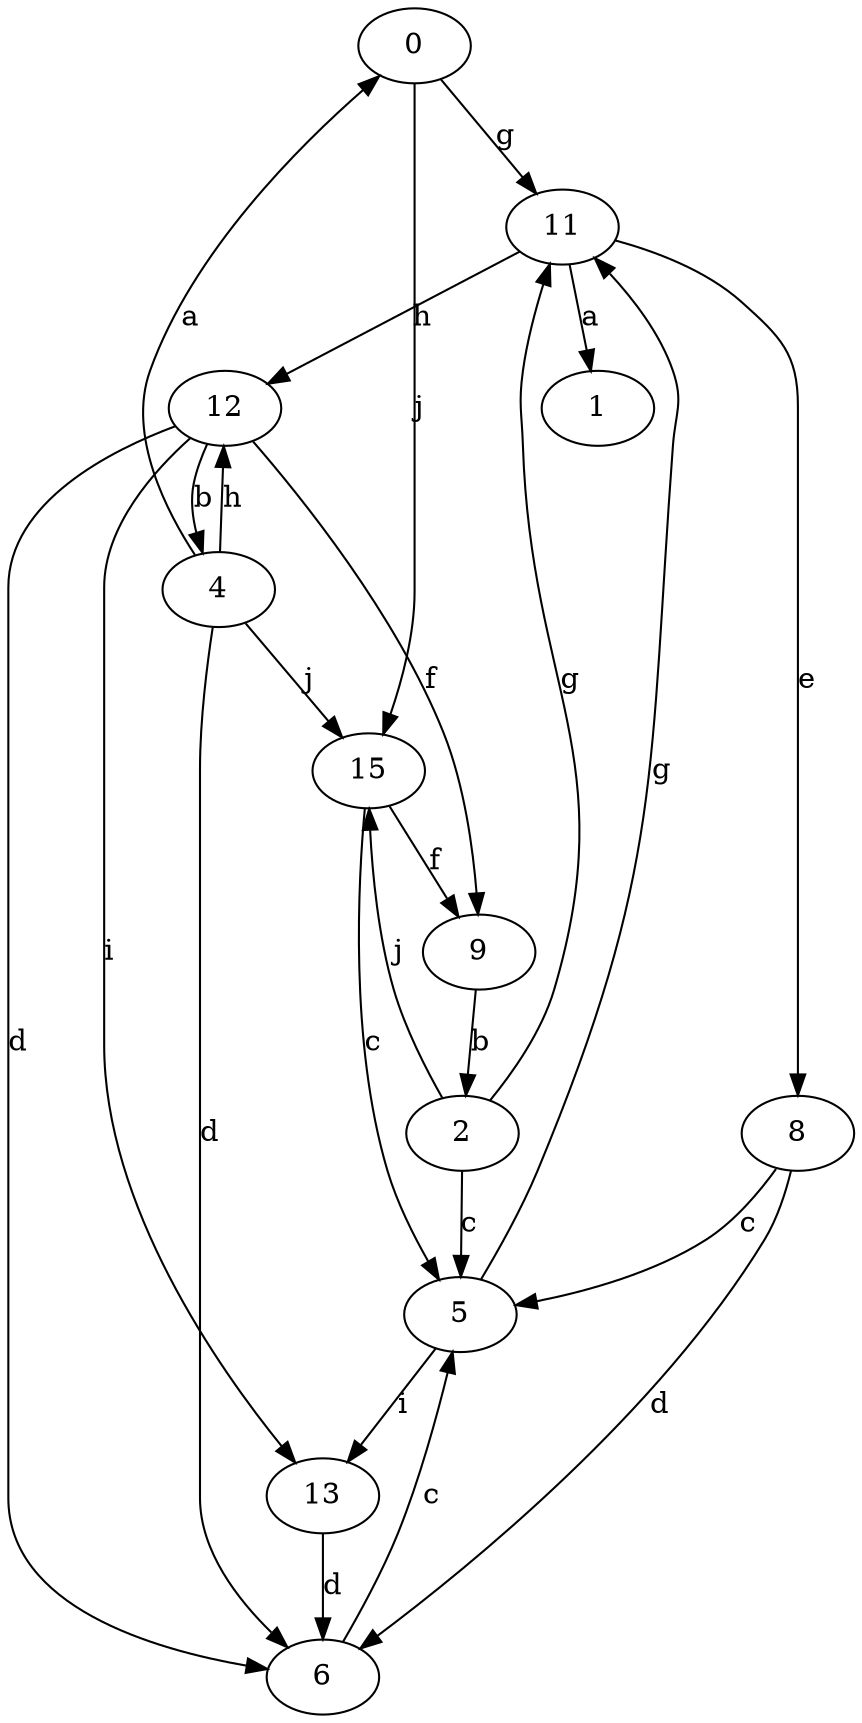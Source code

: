 strict digraph  {
0;
1;
2;
4;
5;
6;
8;
9;
11;
12;
13;
15;
0 -> 11  [label=g];
0 -> 15  [label=j];
2 -> 5  [label=c];
2 -> 11  [label=g];
2 -> 15  [label=j];
4 -> 0  [label=a];
4 -> 6  [label=d];
4 -> 12  [label=h];
4 -> 15  [label=j];
5 -> 11  [label=g];
5 -> 13  [label=i];
6 -> 5  [label=c];
8 -> 5  [label=c];
8 -> 6  [label=d];
9 -> 2  [label=b];
11 -> 1  [label=a];
11 -> 8  [label=e];
11 -> 12  [label=h];
12 -> 4  [label=b];
12 -> 6  [label=d];
12 -> 9  [label=f];
12 -> 13  [label=i];
13 -> 6  [label=d];
15 -> 5  [label=c];
15 -> 9  [label=f];
}
